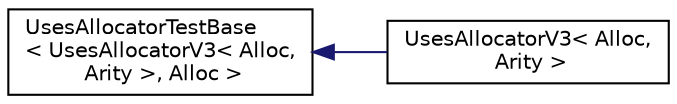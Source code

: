 digraph "Graphical Class Hierarchy"
{
  edge [fontname="Helvetica",fontsize="10",labelfontname="Helvetica",labelfontsize="10"];
  node [fontname="Helvetica",fontsize="10",shape=record];
  rankdir="LR";
  Node0 [label="UsesAllocatorTestBase\l\< UsesAllocatorV3\< Alloc,\l Arity \>, Alloc \>",height=0.2,width=0.4,color="black", fillcolor="white", style="filled",URL="$struct_uses_allocator_test_base.html"];
  Node0 -> Node1 [dir="back",color="midnightblue",fontsize="10",style="solid",fontname="Helvetica"];
  Node1 [label="UsesAllocatorV3\< Alloc,\l Arity \>",height=0.2,width=0.4,color="black", fillcolor="white", style="filled",URL="$class_uses_allocator_v3.html"];
}

